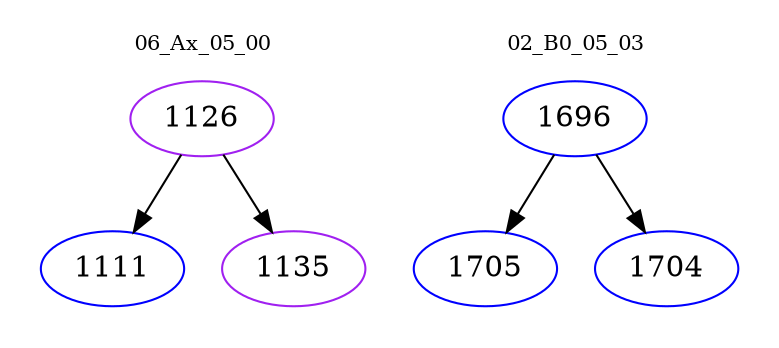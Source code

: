 digraph{
subgraph cluster_0 {
color = white
label = "06_Ax_05_00";
fontsize=10;
T0_1126 [label="1126", color="purple"]
T0_1126 -> T0_1111 [color="black"]
T0_1111 [label="1111", color="blue"]
T0_1126 -> T0_1135 [color="black"]
T0_1135 [label="1135", color="purple"]
}
subgraph cluster_1 {
color = white
label = "02_B0_05_03";
fontsize=10;
T1_1696 [label="1696", color="blue"]
T1_1696 -> T1_1705 [color="black"]
T1_1705 [label="1705", color="blue"]
T1_1696 -> T1_1704 [color="black"]
T1_1704 [label="1704", color="blue"]
}
}
